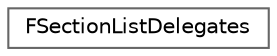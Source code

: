 digraph "Graphical Class Hierarchy"
{
 // INTERACTIVE_SVG=YES
 // LATEX_PDF_SIZE
  bgcolor="transparent";
  edge [fontname=Helvetica,fontsize=10,labelfontname=Helvetica,labelfontsize=10];
  node [fontname=Helvetica,fontsize=10,shape=box,height=0.2,width=0.4];
  rankdir="LR";
  Node0 [id="Node000000",label="FSectionListDelegates",height=0.2,width=0.4,color="grey40", fillcolor="white", style="filled",URL="$db/d86/structFSectionListDelegates.html",tooltip=" "];
}
